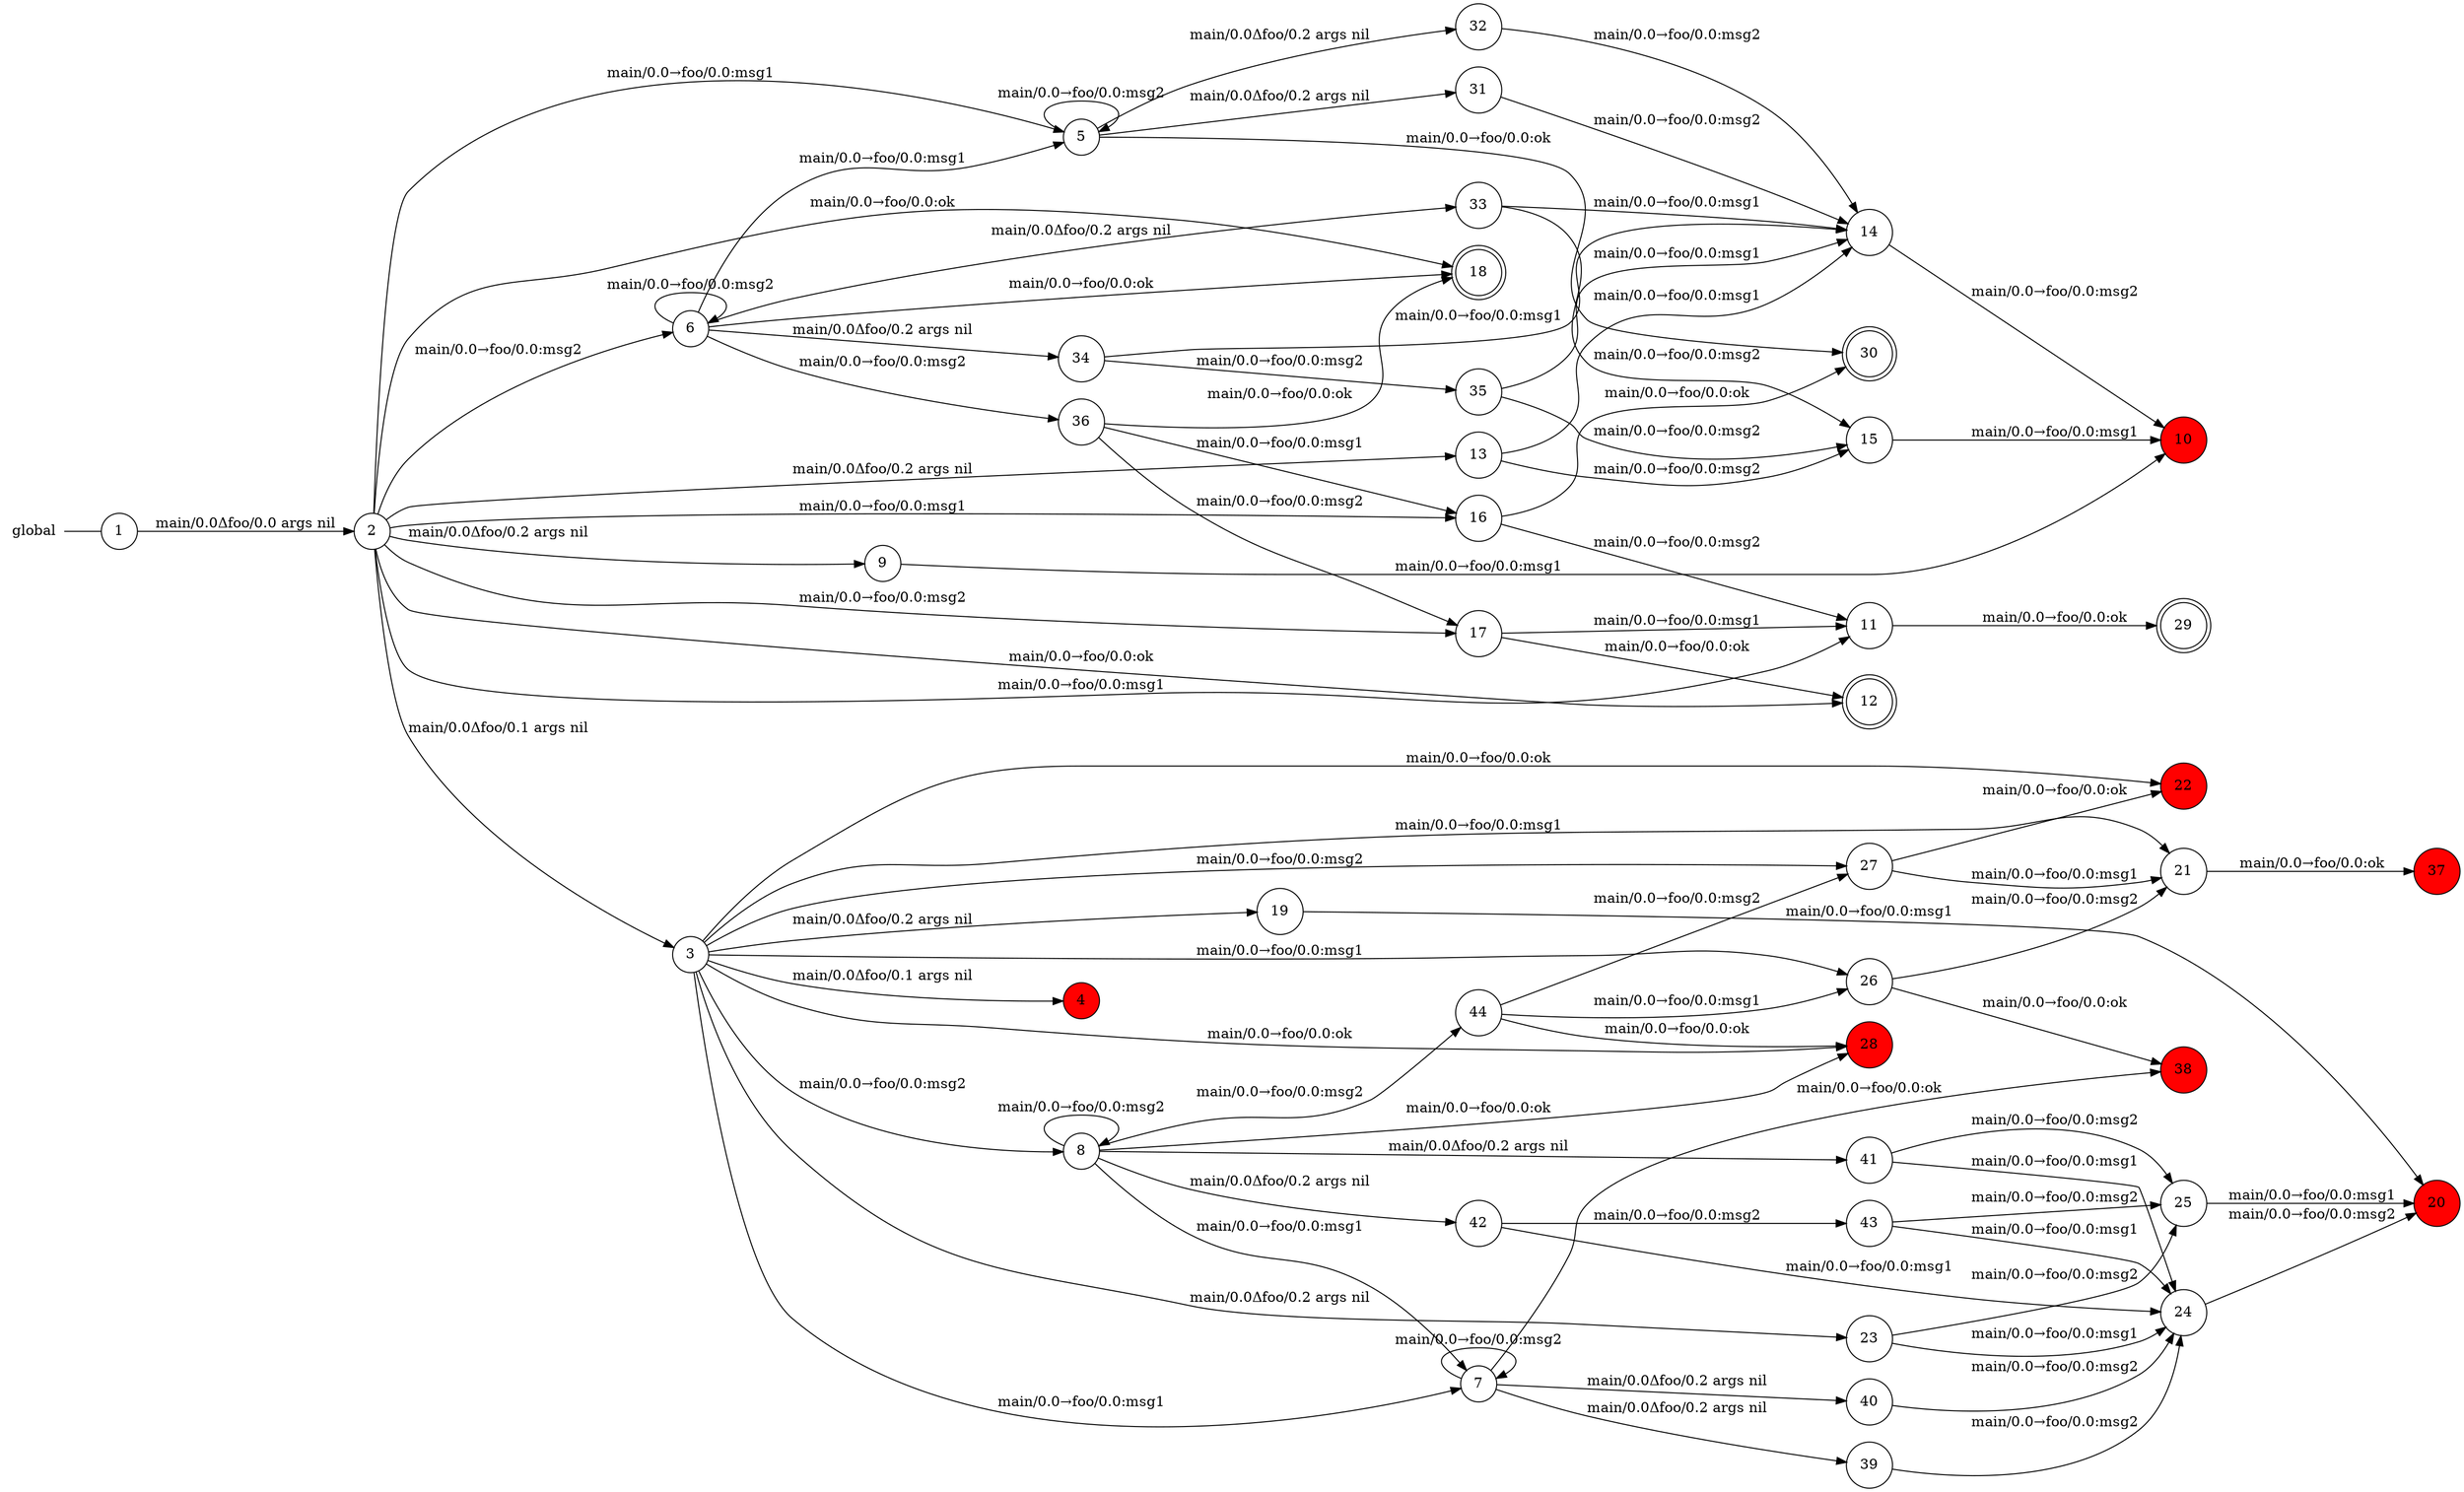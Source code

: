digraph global {
	rankdir="LR";
	n_0 [label="global", shape="plaintext"];
	n_1 [id="39", shape=circle, label="39"];
	n_2 [id="33", shape=circle, label="33"];
	n_3 [id="41", shape=circle, label="41"];
	n_4 [id="34", shape=circle, label="34"];
	n_5 [id="14", shape=circle, label="14"];
	n_6 [id="28", shape=circle, label="28", fillcolor="#FF0000FF", style=filled];
	n_7 [id="9", shape=circle, label="9"];
	n_8 [id="26", shape=circle, label="26"];
	n_9 [id="40", shape=circle, label="40"];
	n_10 [id="25", shape=circle, label="25"];
	n_11 [id="38", shape=circle, label="38", fillcolor="#FF0000FF", style=filled];
	n_12 [id="8", shape=circle, label="8"];
	n_13 [id="37", shape=circle, label="37", fillcolor="#FF0000FF", style=filled];
	n_14 [id="24", shape=circle, label="24"];
	n_15 [id="17", shape=circle, label="17"];
	n_16 [id="1", shape=circle, label="1"];
	n_0 -> n_16 [arrowhead=none];
	n_17 [id="7", shape=circle, label="7"];
	n_18 [id="31", shape=circle, label="31"];
	n_19 [id="27", shape=circle, label="27"];
	n_20 [id="30", shape=doublecircle, label="30"];
	n_21 [id="16", shape=circle, label="16"];
	n_22 [id="36", shape=circle, label="36"];
	n_23 [id="19", shape=circle, label="19"];
	n_24 [id="4", shape=circle, label="4", fillcolor="#FF0000FF", style=filled];
	n_25 [id="6", shape=circle, label="6"];
	n_26 [id="35", shape=circle, label="35"];
	n_27 [id="3", shape=circle, label="3"];
	n_28 [id="12", shape=doublecircle, label="12"];
	n_29 [id="18", shape=doublecircle, label="18"];
	n_30 [id="20", shape=circle, label="20", fillcolor="#FF0000FF", style=filled];
	n_31 [id="23", shape=circle, label="23"];
	n_32 [id="2", shape=circle, label="2"];
	n_33 [id="22", shape=circle, label="22", fillcolor="#FF0000FF", style=filled];
	n_34 [id="11", shape=circle, label="11"];
	n_35 [id="15", shape=circle, label="15"];
	n_36 [id="10", shape=circle, label="10", fillcolor="#FF0000FF", style=filled];
	n_37 [id="42", shape=circle, label="42"];
	n_38 [id="13", shape=circle, label="13"];
	n_39 [id="5", shape=circle, label="5"];
	n_40 [id="44", shape=circle, label="44"];
	n_41 [id="21", shape=circle, label="21"];
	n_42 [id="43", shape=circle, label="43"];
	n_43 [id="32", shape=circle, label="32"];
	n_44 [id="29", shape=doublecircle, label="29"];

	n_32 -> n_38 [id="[$e|11]", label="main/0.0Δfoo/0.2 args nil"];
	n_39 -> n_20 [id="[$e|42]", label="main/0.0→foo/0.0:ok"];
	n_38 -> n_5 [id="[$e|12]", label="main/0.0→foo/0.0:msg1"];
	n_27 -> n_31 [id="[$e|24]", label="main/0.0Δfoo/0.2 args nil"];
	n_27 -> n_6 [id="[$e|29]", label="main/0.0→foo/0.0:ok"];
	n_3 -> n_10 [id="[$e|67]", label="main/0.0→foo/0.0:msg2"];
	n_21 -> n_34 [id="[$e|36]", label="main/0.0→foo/0.0:msg2"];
	n_31 -> n_10 [id="[$e|26]", label="main/0.0→foo/0.0:msg2"];
	n_40 -> n_6 [id="[$e|82]", label="main/0.0→foo/0.0:ok"];
	n_41 -> n_13 [id="[$e|53]", label="main/0.0→foo/0.0:ok"];
	n_23 -> n_30 [id="[$e|21]", label="main/0.0→foo/0.0:msg1"];
	n_40 -> n_19 [id="[$e|81]", label="main/0.0→foo/0.0:msg2"];
	n_42 -> n_14 [id="[$e|78]", label="main/0.0→foo/0.0:msg1"];
	n_27 -> n_12 [id="[$e|6]", label="main/0.0→foo/0.0:msg2"];
	n_1 -> n_14 [id="[$e|61]", label="main/0.0→foo/0.0:msg2"];
	n_37 -> n_14 [id="[$e|70]", label="main/0.0→foo/0.0:msg1"];
	n_7 -> n_36 [id="[$e|8]", label="main/0.0→foo/0.0:msg1"];
	n_17 -> n_1 [id="[$e|60]", label="main/0.0Δfoo/0.2 args nil"];
	n_12 -> n_37 [id="[$e|69]", label="main/0.0Δfoo/0.2 args nil"];
	n_17 -> n_11 [id="[$e|62]", label="main/0.0→foo/0.0:ok"];
	n_4 -> n_26 [id="[$e|51]", label="main/0.0→foo/0.0:msg2"];
	n_15 -> n_28 [id="[$e|39]", label="main/0.0→foo/0.0:ok"];
	n_2 -> n_5 [id="[$e|46]", label="main/0.0→foo/0.0:msg1"];
	n_8 -> n_41 [id="[$e|56]", label="main/0.0→foo/0.0:msg2"];
	n_37 -> n_42 [id="[$e|71]", label="main/0.0→foo/0.0:msg2"];
	n_25 -> n_39 [id="[$e|18]", label="main/0.0→foo/0.0:msg1"];
	n_16 -> n_32 [id="[$e|0]", label="main/0.0Δfoo/0.0 args nil"];
	n_17 -> n_9 [id="[$e|63]", label="main/0.0Δfoo/0.2 args nil"];
	n_12 -> n_17 [id="[$e|31]", label="main/0.0→foo/0.0:msg1"];
	n_17 -> n_17 [id="[$e|30]", label="main/0.0→foo/0.0:msg2"];
	n_3 -> n_14 [id="[$e|66]", label="main/0.0→foo/0.0:msg1"];
	n_39 -> n_39 [id="[$e|17]", label="main/0.0→foo/0.0:msg2"];
	n_22 -> n_15 [id="[$e|76]", label="main/0.0→foo/0.0:msg2"];
	n_22 -> n_21 [id="[$e|75]", label="main/0.0→foo/0.0:msg1"];
	n_42 -> n_10 [id="[$e|79]", label="main/0.0→foo/0.0:msg2"];
	n_26 -> n_35 [id="[$e|74]", label="main/0.0→foo/0.0:msg2"];
	n_21 -> n_20 [id="[$e|37]", label="main/0.0→foo/0.0:ok"];
	n_9 -> n_14 [id="[$e|64]", label="main/0.0→foo/0.0:msg2"];
	n_25 -> n_25 [id="[$e|19]", label="main/0.0→foo/0.0:msg2"];
	n_32 -> n_34 [id="[$e|9]", label="main/0.0→foo/0.0:msg1"];
	n_12 -> n_12 [id="[$e|32]", label="main/0.0→foo/0.0:msg2"];
	n_32 -> n_21 [id="[$e|14]", label="main/0.0→foo/0.0:msg1"];
	n_25 -> n_4 [id="[$e|49]", label="main/0.0Δfoo/0.2 args nil"];
	n_32 -> n_25 [id="[$e|4]", label="main/0.0→foo/0.0:msg2"];
	n_35 -> n_36 [id="[$e|35]", label="main/0.0→foo/0.0:msg1"];
	n_40 -> n_8 [id="[$e|80]", label="main/0.0→foo/0.0:msg1"];
	n_27 -> n_17 [id="[$e|5]", label="main/0.0→foo/0.0:msg1"];
	n_39 -> n_18 [id="[$e|40]", label="main/0.0Δfoo/0.2 args nil"];
	n_4 -> n_5 [id="[$e|50]", label="main/0.0→foo/0.0:msg1"];
	n_43 -> n_5 [id="[$e|44]", label="main/0.0→foo/0.0:msg2"];
	n_39 -> n_43 [id="[$e|43]", label="main/0.0Δfoo/0.2 args nil"];
	n_27 -> n_33 [id="[$e|23]", label="main/0.0→foo/0.0:ok"];
	n_10 -> n_30 [id="[$e|55]", label="main/0.0→foo/0.0:msg1"];
	n_32 -> n_27 [id="[$e|1]", label="main/0.0Δfoo/0.1 args nil"];
	n_18 -> n_5 [id="[$e|41]", label="main/0.0→foo/0.0:msg2"];
	n_27 -> n_23 [id="[$e|20]", label="main/0.0Δfoo/0.2 args nil"];
	n_5 -> n_36 [id="[$e|34]", label="main/0.0→foo/0.0:msg2"];
	n_32 -> n_29 [id="[$e|16]", label="main/0.0→foo/0.0:ok"];
	n_15 -> n_34 [id="[$e|38]", label="main/0.0→foo/0.0:msg1"];
	n_32 -> n_28 [id="[$e|10]", label="main/0.0→foo/0.0:ok"];
	n_25 -> n_2 [id="[$e|45]", label="main/0.0Δfoo/0.2 args nil"];
	n_12 -> n_3 [id="[$e|65]", label="main/0.0Δfoo/0.2 args nil"];
	n_14 -> n_30 [id="[$e|54]", label="main/0.0→foo/0.0:msg2"];
	n_27 -> n_19 [id="[$e|28]", label="main/0.0→foo/0.0:msg2"];
	n_32 -> n_39 [id="[$e|3]", label="main/0.0→foo/0.0:msg1"];
	n_22 -> n_29 [id="[$e|77]", label="main/0.0→foo/0.0:ok"];
	n_12 -> n_6 [id="[$e|68]", label="main/0.0→foo/0.0:ok"];
	n_32 -> n_7 [id="[$e|7]", label="main/0.0Δfoo/0.2 args nil"];
	n_38 -> n_35 [id="[$e|13]", label="main/0.0→foo/0.0:msg2"];
	n_27 -> n_8 [id="[$e|27]", label="main/0.0→foo/0.0:msg1"];
	n_19 -> n_41 [id="[$e|58]", label="main/0.0→foo/0.0:msg1"];
	n_31 -> n_14 [id="[$e|25]", label="main/0.0→foo/0.0:msg1"];
	n_25 -> n_29 [id="[$e|48]", label="main/0.0→foo/0.0:ok"];
	n_27 -> n_24 [id="[$e|2]", label="main/0.0Δfoo/0.1 args nil"];
	n_19 -> n_33 [id="[$e|59]", label="main/0.0→foo/0.0:ok"];
	n_2 -> n_35 [id="[$e|47]", label="main/0.0→foo/0.0:msg2"];
	n_12 -> n_40 [id="[$e|72]", label="main/0.0→foo/0.0:msg2"];
	n_27 -> n_41 [id="[$e|22]", label="main/0.0→foo/0.0:msg1"];
	n_32 -> n_15 [id="[$e|15]", label="main/0.0→foo/0.0:msg2"];
	n_25 -> n_22 [id="[$e|52]", label="main/0.0→foo/0.0:msg2"];
	n_26 -> n_5 [id="[$e|73]", label="main/0.0→foo/0.0:msg1"];
	n_34 -> n_44 [id="[$e|33]", label="main/0.0→foo/0.0:ok"];
	n_8 -> n_11 [id="[$e|57]", label="main/0.0→foo/0.0:ok"];
}
